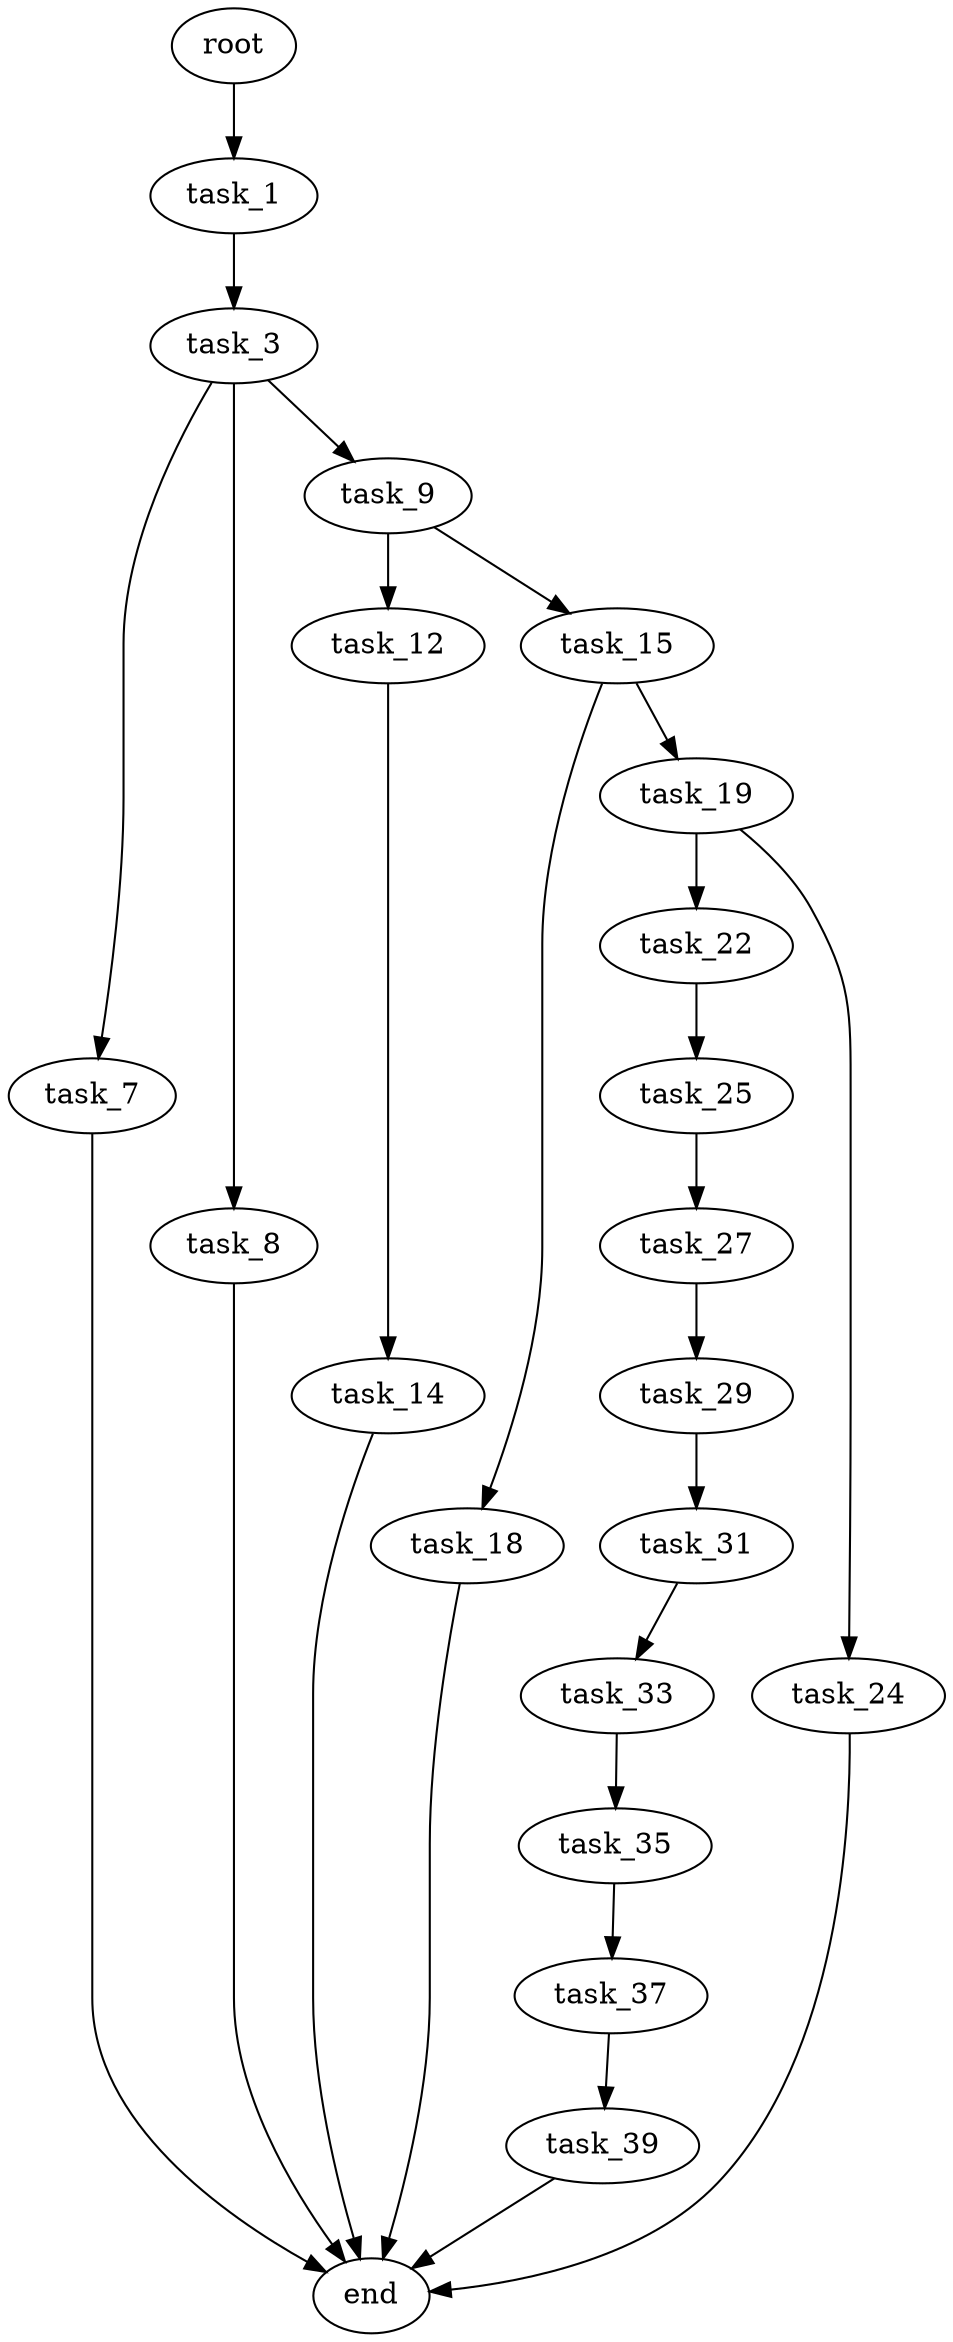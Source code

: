 digraph G {
  root [size="0.000000"];
  task_1 [size="134217728000.000000"];
  task_3 [size="8589934592.000000"];
  task_7 [size="368293445632.000000"];
  task_8 [size="549755813888.000000"];
  task_9 [size="549755813888.000000"];
  task_12 [size="134217728000.000000"];
  task_14 [size="2079976668.000000"];
  task_15 [size="13339694006.000000"];
  task_18 [size="782757789696.000000"];
  task_19 [size="111772130993.000000"];
  task_22 [size="134217728000.000000"];
  task_24 [size="231928233984.000000"];
  task_25 [size="2359340767.000000"];
  task_27 [size="1121083751590.000000"];
  task_29 [size="134217728000.000000"];
  task_31 [size="167716453009.000000"];
  task_33 [size="21772449432.000000"];
  task_35 [size="134217728000.000000"];
  task_37 [size="419212589233.000000"];
  task_39 [size="200230466915.000000"];
  end [size="0.000000"];

  root -> task_1 [size="1.000000"];
  task_1 -> task_3 [size="209715200.000000"];
  task_3 -> task_7 [size="33554432.000000"];
  task_3 -> task_8 [size="33554432.000000"];
  task_3 -> task_9 [size="33554432.000000"];
  task_7 -> end [size="1.000000"];
  task_8 -> end [size="1.000000"];
  task_9 -> task_12 [size="536870912.000000"];
  task_9 -> task_15 [size="536870912.000000"];
  task_12 -> task_14 [size="209715200.000000"];
  task_14 -> end [size="1.000000"];
  task_15 -> task_18 [size="679477248.000000"];
  task_15 -> task_19 [size="679477248.000000"];
  task_18 -> end [size="1.000000"];
  task_19 -> task_22 [size="411041792.000000"];
  task_19 -> task_24 [size="411041792.000000"];
  task_22 -> task_25 [size="209715200.000000"];
  task_24 -> end [size="1.000000"];
  task_25 -> task_27 [size="75497472.000000"];
  task_27 -> task_29 [size="679477248.000000"];
  task_29 -> task_31 [size="209715200.000000"];
  task_31 -> task_33 [size="536870912.000000"];
  task_33 -> task_35 [size="679477248.000000"];
  task_35 -> task_37 [size="209715200.000000"];
  task_37 -> task_39 [size="838860800.000000"];
  task_39 -> end [size="1.000000"];
}

